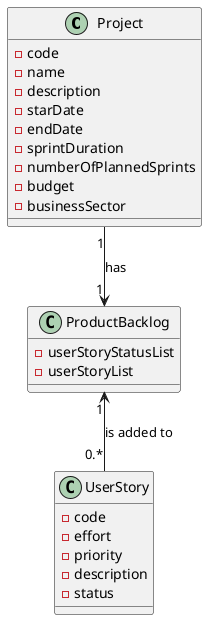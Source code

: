 @startuml

class Project  {
	-code
	-name
	-description
	-starDate
	-endDate
	-sprintDuration
	-numberOfPlannedSprints
	-budget
	-businessSector
}

class ProductBacklog  {
	-userStoryStatusList
	-userStoryList
}

class UserStory {
	-code
	-effort
	-priority
	-description
	-status
}



Project "1" --> "1" ProductBacklog : has
ProductBacklog "1" <-- "0.*" UserStory : is added to

@enduml